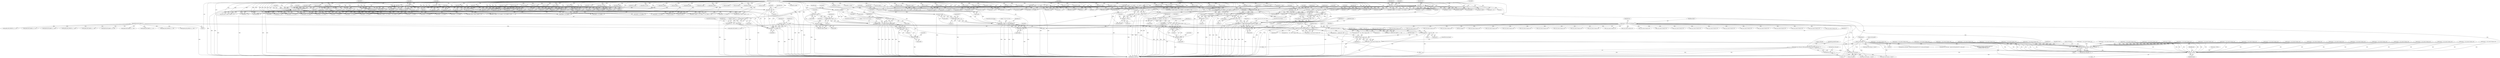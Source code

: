 digraph "0_radare2_f41e941341e44aa86edd4483c4487ec09a074257@API" {
"1001974" [label="(Call,sprintf (str, \", class+%i\", vB))"];
"1001948" [label="(Call,r_str_concat (strasm, str))"];
"1000363" [label="(Call,strasm = strdup (op->buf_asm))"];
"1000365" [label="(Call,strdup (op->buf_asm))"];
"1000348" [label="(Call,strncpy (op->buf_asm, dalvik_opcodes[i].name, sizeof (op->buf_asm) - 1))"];
"1000155" [label="(Call,op->buf_asm[0] = 0)"];
"1000357" [label="(Call,sizeof (op->buf_asm) - 1)"];
"1001858" [label="(Call,sprintf (str, \" {v%i, v%i, v%i}\", buf[4] & 0x0f,\n \t\t\t\t\t\t\t(buf[4] & 0xf0) >> 4, buf[5] & 0x0f))"];
"1001861" [label="(Call,buf[4] & 0x0f)"];
"1000288" [label="(Call,buf[4] | (buf[5] << 8) | (buf[6] << 16) | (buf[7] << 24))"];
"1000125" [label="(MethodParameterIn,const ut8 *buf)"];
"1000292" [label="(Call,(buf[5] << 8) | (buf[6] << 16) | (buf[7] << 24))"];
"1000293" [label="(Call,buf[5] << 8)"];
"1000298" [label="(Call,(buf[6] << 16) | (buf[7] << 24))"];
"1000299" [label="(Call,buf[6] << 16)"];
"1000304" [label="(Call,buf[7] << 24)"];
"1000191" [label="(Call,buf[4] | (buf[5] << 8) | (buf[6] << 16) | (buf[7] << 24))"];
"1000195" [label="(Call,(buf[5] << 8) | (buf[6] << 16) | (buf[7] << 24))"];
"1000196" [label="(Call,buf[5] << 8)"];
"1000201" [label="(Call,(buf[6] << 16) | (buf[7] << 24))"];
"1000202" [label="(Call,buf[6] << 16)"];
"1000207" [label="(Call,buf[7] << 24)"];
"1001866" [label="(Call,(buf[4] & 0xf0) >> 4)"];
"1001867" [label="(Call,buf[4] & 0xf0)"];
"1001873" [label="(Call,buf[5] & 0x0f)"];
"1001841" [label="(Call,sprintf (str, \" {v%i, v%i}\", buf[4] & 0x0f, (buf[4] & 0xf0) >> 4))"];
"1001844" [label="(Call,buf[4] & 0x0f)"];
"1001849" [label="(Call,(buf[4] & 0xf0) >> 4)"];
"1001850" [label="(Call,buf[4] & 0xf0)"];
"1001943" [label="(Call,sprintf (str, \" {}\"))"];
"1001880" [label="(Call,sprintf (str, \" {v%i, v%i, v%i, v%i}\", buf[4] & 0x0f,\n \t\t\t\t\t\t\t(buf[4] & 0xf0) >> 4, buf[5] & 0x0f, (buf[5] & 0xf0) >> 4))"];
"1001883" [label="(Call,buf[4] & 0x0f)"];
"1001888" [label="(Call,(buf[4] & 0xf0) >> 4)"];
"1001889" [label="(Call,buf[4] & 0xf0)"];
"1001895" [label="(Call,buf[5] & 0x0f)"];
"1001900" [label="(Call,(buf[5] & 0xf0) >> 4)"];
"1001901" [label="(Call,buf[5] & 0xf0)"];
"1001831" [label="(Call,sprintf (str, \" {v%i}\", buf[4] & 0x0f))"];
"1001834" [label="(Call,buf[4] & 0x0f)"];
"1001909" [label="(Call,sprintf (str, \" {v%i, v%i, v%i, v%i, v%i}\", buf[4] & 0x0f,\n \t\t\t\t\t\t\t(buf[4] & 0xf0) >> 4, buf[5] & 0x0f, (buf[5] & 0xf0) >> 4, buf[1] & 0x0f))"];
"1001912" [label="(Call,buf[4] & 0x0f)"];
"1001917" [label="(Call,(buf[4] & 0xf0) >> 4)"];
"1001918" [label="(Call,buf[4] & 0xf0)"];
"1001924" [label="(Call,buf[5] & 0x0f)"];
"1001929" [label="(Call,(buf[5] & 0xf0) >> 4)"];
"1001930" [label="(Call,buf[5] & 0xf0)"];
"1001936" [label="(Call,buf[1] & 0x0f)"];
"1001810" [label="(Call,buf[1] & 0xf0)"];
"1001960" [label="(Call,R_ASM_GET_NAME (a, 'c', vB))"];
"1000123" [label="(MethodParameterIn,RAsm *a)"];
"1001816" [label="(Call,vB = (buf[3] << 8) | buf[2])"];
"1001818" [label="(Call,(buf[3] << 8) | buf[2])"];
"1001819" [label="(Call,buf[3] << 8)"];
"1000183" [label="(Call,buf[3] << 8)"];
"1000280" [label="(Call,buf[3] << 8)"];
"1000242" [label="(Call,buf[3] << 8)"];
"1000238" [label="(Call,buf[2] | (buf[3] << 8))"];
"1000179" [label="(Call,buf[2] | (buf[3] << 8))"];
"1000276" [label="(Call,buf[2] | (buf[3] << 8))"];
"1002002" [label="(Call,r_str_concat (strasm, str))"];
"1002000" [label="(Call,strasm = r_str_concat (strasm, str))"];
"1002026" [label="(Call,strncpy (op->buf_asm, strasm, sizeof (op->buf_asm) - 1))"];
"1002088" [label="(Call,free (strasm))"];
"1000292" [label="(Call,(buf[5] << 8) | (buf[6] << 16) | (buf[7] << 24))"];
"1001284" [label="(Call,buf[4] & 0xf0)"];
"1001867" [label="(Call,buf[4] & 0xf0)"];
"1001700" [label="(Call,(int) buf[1])"];
"1000862" [label="(Call,(char) buf[1])"];
"1001976" [label="(Literal,\", class+%i\")"];
"1001120" [label="(Call,buf[5] & 0x0f)"];
"1001040" [label="(Call,buf[3] << 8)"];
"1001334" [label="(Call,buf[3] << 8)"];
"1001436" [label="(Call,r_str_concat (strasm, str))"];
"1001862" [label="(Call,buf[4])"];
"1001459" [label="(Call,(buf[3]<<8) | buf[2])"];
"1000724" [label="(Call,(llint)buf[7])"];
"1001563" [label="(Call,(buf[3] << 8) | buf[2])"];
"1000304" [label="(Call,buf[7] << 24)"];
"1000905" [label="(Call,buf[3] << 8 | buf[2])"];
"1001175" [label="(Call,buf[5] << 8)"];
"1000867" [label="(Call,strasm = r_str_concat (strasm, str))"];
"1000982" [label="(Call,strasm = r_str_concat (strasm, str))"];
"1001820" [label="(Call,buf[3])"];
"1001843" [label="(Literal,\" {v%i, v%i}\")"];
"1001940" [label="(Literal,0x0f)"];
"1001945" [label="(Literal,\" {}\")"];
"1001810" [label="(Call,buf[1] & 0xf0)"];
"1002004" [label="(Identifier,str)"];
"1000887" [label="(Call,strasm = r_str_concat (strasm, str))"];
"1001268" [label="(Call,buf[5] & 0x0f)"];
"1001907" [label="(ControlStructure,break;)"];
"1001825" [label="(Identifier,buf)"];
"1001351" [label="(Call,R_ASM_GET_OFFSET (a, 's', vB))"];
"1000446" [label="(Call,(buf[3] << 8) | buf[2])"];
"1000297" [label="(Literal,8)"];
"1001841" [label="(Call,sprintf (str, \" {v%i, v%i}\", buf[4] & 0x0f, (buf[4] & 0xf0) >> 4))"];
"1000458" [label="(Call,buf[5] << 8)"];
"1000189" [label="(Call,first_key = buf[4] | (buf[5] << 8) | (buf[6] << 16) | (buf[7] << 24))"];
"1002001" [label="(Identifier,strasm)"];
"1001693" [label="(Call,r_str_concat (strasm, str))"];
"1000200" [label="(Literal,8)"];
"1000423" [label="(Call,(buf[3] << 8) | buf[2])"];
"1000925" [label="(Call,buf[2] | (buf[3] << 8) | (buf[4] << 16) | (buf[5] << 24))"];
"1000407" [label="(Call,strasm = r_str_concat (strasm, str))"];
"1001928" [label="(Literal,0x0f)"];
"1001905" [label="(Literal,0xf0)"];
"1001823" [label="(Literal,8)"];
"1000889" [label="(Call,r_str_concat (strasm, str))"];
"1001662" [label="(Call,buf[3] << 16)"];
"1000941" [label="(Call,buf[5] << 24)"];
"1001889" [label="(Call,buf[4] & 0xf0)"];
"1000973" [label="(Call,buf[3] << 8 | buf[2])"];
"1000491" [label="(Call,r_str_concat (strasm, str))"];
"1001944" [label="(Identifier,str)"];
"1000281" [label="(Call,buf[3])"];
"1001917" [label="(Call,(buf[4] & 0xf0) >> 4)"];
"1000303" [label="(Literal,16)"];
"1001262" [label="(Call,buf[4] & 0xf0)"];
"1001962" [label="(Literal,'c')"];
"1000204" [label="(Identifier,buf)"];
"1002017" [label="(Call,strasm = NULL)"];
"1002031" [label="(Call,sizeof (op->buf_asm) - 1)"];
"1001278" [label="(Call,buf[4] & 0x0f)"];
"1000289" [label="(Call,buf[4])"];
"1000409" [label="(Call,r_str_concat (strasm, str))"];
"1001382" [label="(Call,buf[0] == 0x22)"];
"1001718" [label="(Call,(buf[5] << 8) | buf[4])"];
"1002015" [label="(Call,free (strasm))"];
"1000692" [label="(Call,(llint)buf[3])"];
"1000815" [label="(Call,r_str_concat (strasm, str))"];
"1001540" [label="(Call,r_str_concat (strasm, str))"];
"1001086" [label="(Call,buf[4] & 0x0f)"];
"1000519" [label="(Call,r_str_concat (strasm, str))"];
"1000364" [label="(Identifier,strasm)"];
"1001910" [label="(Identifier,str)"];
"1001708" [label="(Call,buf[3] << 8)"];
"1001852" [label="(Identifier,buf)"];
"1000388" [label="(Call,buf[1] & 0x0f)"];
"1000526" [label="(Call,(int) buf[1])"];
"1001059" [label="(Call,buf[4] & 0x0f)"];
"1000739" [label="(Call,(llint)buf[9])"];
"1001909" [label="(Call,sprintf (str, \" {v%i, v%i, v%i, v%i, v%i}\", buf[4] & 0x0f,\n \t\t\t\t\t\t\t(buf[4] & 0xf0) >> 4, buf[5] & 0x0f, (buf[5] & 0xf0) >> 4, buf[1] & 0x0f))"];
"1001829" [label="(Block,)"];
"1001982" [label="(Call,R_ASM_GET_NAME (a, 'm', vB))"];
"1000284" [label="(Literal,8)"];
"1001950" [label="(Identifier,str)"];
"1001032" [label="(Call,buf[1] & 0x0f)"];
"1001849" [label="(Call,(buf[4] & 0xf0) >> 4)"];
"1001835" [label="(Call,buf[4])"];
"1001925" [label="(Call,buf[5])"];
"1001878" [label="(ControlStructure,break;)"];
"1001039" [label="(Call,(buf[3] << 8) | buf[2])"];
"1001817" [label="(Identifier,vB)"];
"1000187" [label="(Literal,8)"];
"1000293" [label="(Call,buf[5] << 8)"];
"1000991" [label="(Call,(int) buf[1])"];
"1000676" [label="(Call,(int) buf[1])"];
"1001213" [label="(Call,(buf[3] << 8) | buf[2])"];
"1001326" [label="(Call,(int) buf[1])"];
"1001808" [label="(Call,(int) (buf[1] & 0xf0))"];
"1002027" [label="(Call,op->buf_asm)"];
"1001855" [label="(Literal,4)"];
"1001333" [label="(Call,(buf[3] << 8) | buf[2])"];
"1001918" [label="(Call,buf[4] & 0xf0)"];
"1000855" [label="(Call,r_str_concat (strasm, str))"];
"1001937" [label="(Call,buf[1])"];
"1001069" [label="(Call,buf[4] & 0x0f)"];
"1001214" [label="(Call,buf[3] << 8)"];
"1001310" [label="(Call,r_str_concat (strasm, str))"];
"1000587" [label="(Call,buf[0] == 0x17)"];
"1000946" [label="(Call,strasm = r_str_concat (strasm, str))"];
"1001952" [label="(Call,buf[0] == 0x24)"];
"1001974" [label="(Call,sprintf (str, \", class+%i\", vB))"];
"1002051" [label="(Call,strcpy (op->buf_asm , \"invalid\"))"];
"1001869" [label="(Identifier,buf)"];
"1000685" [label="(Call,(llint)buf[2])"];
"1001245" [label="(Call,buf[4] & 0xf0)"];
"1001719" [label="(Call,buf[5] << 8)"];
"1001854" [label="(Literal,0xf0)"];
"1001451" [label="(Call,buf[1] & 0xf0)"];
"1001890" [label="(Call,buf[4])"];
"1000177" [label="(Call,array_size = buf[2] | (buf[3] << 8))"];
"1001844" [label="(Call,buf[4] & 0x0f)"];
"1001633" [label="(Call,strasm = r_str_concat (strasm, str))"];
"1000206" [label="(Literal,16)"];
"1001814" [label="(Literal,0xf0)"];
"1001377" [label="(Call,buf[0] == 0x1f)"];
"1001470" [label="(Call,R_ASM_GET_OFFSET (a, 'o', vC))"];
"1000161" [label="(Literal,0)"];
"1001011" [label="(Call,buf[4] << 16)"];
"1000631" [label="(Call,buf[2] << 16)"];
"1000955" [label="(Call,buf[1] & 0x0f)"];
"1001868" [label="(Call,buf[4])"];
"1000853" [label="(Call,strasm = r_str_concat (strasm, str))"];
"1001996" [label="(Call,sprintf (str, \", method+%i\", vB))"];
"1000489" [label="(Call,strasm = r_str_concat (strasm, str))"];
"1001858" [label="(Call,sprintf (str, \" {v%i, v%i, v%i}\", buf[4] & 0x0f,\n \t\t\t\t\t\t\t(buf[4] & 0xf0) >> 4, buf[5] & 0x0f))"];
"1001494" [label="(Call,strasm = r_str_concat (strasm, str))"];
"1002010" [label="(Call,strcpy (op->buf_asm, \"invalid \"))"];
"1001800" [label="(Call,r_str_concat (strasm, str))"];
"1001174" [label="(Call,(buf[5] << 8) | buf[4])"];
"1000365" [label="(Call,strdup (op->buf_asm))"];
"1001912" [label="(Call,buf[4] & 0x0f)"];
"1000288" [label="(Call,buf[4] | (buf[5] << 8) | (buf[6] << 16) | (buf[7] << 24))"];
"1000558" [label="(Call,(int) buf[1])"];
"1000802" [label="(Call,(int) buf[3])"];
"1000914" [label="(Call,strasm = r_str_concat (strasm, str))"];
"1001896" [label="(Call,buf[5])"];
"1001958" [label="(Call,flag_str = R_ASM_GET_NAME (a, 'c', vB))"];
"1001635" [label="(Call,r_str_concat (strasm, str))"];
"1001897" [label="(Identifier,buf)"];
"1001888" [label="(Call,(buf[4] & 0xf0) >> 4)"];
"1001114" [label="(Call,buf[4] & 0xf0)"];
"1001193" [label="(Call,strasm = r_str_concat (strasm, str))"];
"1001163" [label="(Call,(buf[3] << 8) | buf[2])"];
"1000155" [label="(Call,op->buf_asm[0] = 0)"];
"1000305" [label="(Call,buf[7])"];
"1000183" [label="(Call,buf[3] << 8)"];
"1001612" [label="(Call,R_ASM_GET_NAME (a, 'f', vC))"];
"1001838" [label="(Literal,0x0f)"];
"1001205" [label="(Call,buf[1] & 0xf0)"];
"1001930" [label="(Call,buf[5] & 0xf0)"];
"1001547" [label="(Call,buf[1] & 0x0f)"];
"1000274" [label="(Call,elem_width = buf[2] | (buf[3] << 8))"];
"1001511" [label="(Call,buf[3] << 8)"];
"1000276" [label="(Call,buf[2] | (buf[3] << 8))"];
"1000745" [label="(Call,strasm = r_str_concat (strasm, str))"];
"1000208" [label="(Call,buf[7])"];
"1001538" [label="(Call,strasm = r_str_concat (strasm, str))"];
"1000197" [label="(Call,buf[5])"];
"1001880" [label="(Call,sprintf (str, \" {v%i, v%i, v%i, v%i}\", buf[4] & 0x0f,\n \t\t\t\t\t\t\t(buf[4] & 0xf0) >> 4, buf[5] & 0x0f, (buf[5] & 0xf0) >> 4))"];
"1002000" [label="(Call,strasm = r_str_concat (strasm, str))"];
"1001414" [label="(Call,R_ASM_GET_NAME (a, 'f', vB))"];
"1000246" [label="(Literal,8)"];
"1000191" [label="(Call,buf[4] | (buf[5] << 8) | (buf[6] << 16) | (buf[7] << 24))"];
"1000424" [label="(Call,buf[3] << 8)"];
"1001865" [label="(Literal,0x0f)"];
"1001861" [label="(Call,buf[4] & 0x0f)"];
"1000138" [label="(Call,(int) buf[0])"];
"1000754" [label="(Call,(int) buf[1])"];
"1001831" [label="(Call,sprintf (str, \" {v%i}\", buf[4] & 0x0f))"];
"1001023" [label="(Call,r_str_concat (strasm, str))"];
"1000506" [label="(Call,buf[1] & 0xf0)"];
"1001707" [label="(Call,(buf[3] << 8) | buf[2])"];
"1001000" [label="(Call,buf[2] | (buf[3] << 8) | (buf[4] << 16) | (buf[5] << 24))"];
"1001496" [label="(Call,r_str_concat (strasm, str))"];
"1001977" [label="(Identifier,vB)"];
"1001521" [label="(Call,R_ASM_GET_OFFSET (a, 't', vB))"];
"1001911" [label="(Literal,\" {v%i, v%i, v%i, v%i, v%i}\")"];
"1000357" [label="(Call,sizeof (op->buf_asm) - 1)"];
"1001901" [label="(Call,buf[5] & 0xf0)"];
"1002088" [label="(Call,free (strasm))"];
"1001736" [label="(Call,R_ASM_GET_NAME (a, 'c', vB))"];
"1001503" [label="(Call,(int) buf[1])"];
"1001564" [label="(Call,buf[3] << 8)"];
"1000242" [label="(Call,buf[3] << 8)"];
"1000243" [label="(Call,buf[3])"];
"1000349" [label="(Call,op->buf_asm)"];
"1001848" [label="(Literal,0x0f)"];
"1001256" [label="(Call,buf[4] & 0x0f)"];
"1000362" [label="(Literal,1)"];
"1001916" [label="(Literal,0x0f)"];
"1000212" [label="(Call,sprintf (op->buf_asm, \"packed-switch-payload %d, %d\", array_size, first_key))"];
"1001098" [label="(Call,buf[5] & 0x0f)"];
"1000498" [label="(Call,buf[1] & 0x0f)"];
"1000156" [label="(Call,op->buf_asm[0])"];
"1000747" [label="(Call,r_str_concat (strasm, str))"];
"1001920" [label="(Identifier,buf)"];
"1001667" [label="(Call,buf[2] << 24)"];
"1001931" [label="(Call,buf[5])"];
"1001839" [label="(ControlStructure,break;)"];
"1001894" [label="(Literal,4)"];
"1001195" [label="(Call,r_str_concat (strasm, str))"];
"1000195" [label="(Call,(buf[5] << 8) | (buf[6] << 16) | (buf[7] << 24))"];
"1000306" [label="(Identifier,buf)"];
"1001943" [label="(Call,sprintf (str, \" {}\"))"];
"1000447" [label="(Call,buf[3] << 8)"];
"1000209" [label="(Identifier,buf)"];
"1001891" [label="(Identifier,buf)"];
"1000123" [label="(MethodParameterIn,RAsm *a)"];
"1001895" [label="(Call,buf[5] & 0x0f)"];
"1001856" [label="(ControlStructure,break;)"];
"1002005" [label="(ControlStructure,break;)"];
"1001973" [label="(Block,)"];
"1001828" [label="(Identifier,vA)"];
"1001021" [label="(Call,strasm = r_str_concat (strasm, str))"];
"1002002" [label="(Call,r_str_concat (strasm, str))"];
"1001460" [label="(Call,buf[3]<<8)"];
"1001651" [label="(Call,buf[5] | (buf[4] << 8) | (buf[3] << 16) | (buf[2] << 24))"];
"1000457" [label="(Call,(buf[5] << 8) | buf[4])"];
"1000308" [label="(Literal,24)"];
"1002040" [label="(Identifier,op)"];
"1001989" [label="(Call,sprintf (str, \", %s ; 0x%x\", flag_str, vB))"];
"1001769" [label="(Call,R_ASM_GET_NAME (a, 'm', vB))"];
"1002003" [label="(Identifier,strasm)"];
"1000642" [label="(Call,buf[0] == 0x19)"];
"1000192" [label="(Call,buf[4])"];
"1001923" [label="(Literal,4)"];
"1001887" [label="(Literal,0x0f)"];
"1001924" [label="(Call,buf[5] & 0x0f)"];
"1001574" [label="(Call,buf[0] == 0x20)"];
"1001108" [label="(Call,buf[4] & 0x0f)"];
"1000936" [label="(Call,buf[4] << 16)"];
"1001818" [label="(Call,(buf[3] << 8) | buf[2])"];
"1001975" [label="(Identifier,str)"];
"1001934" [label="(Literal,0xf0)"];
"1000813" [label="(Call,strasm = r_str_concat (strasm, str))"];
"1001882" [label="(Literal,\" {v%i, v%i, v%i, v%i}\")"];
"1001832" [label="(Identifier,str)"];
"1001967" [label="(Call,sprintf (str, \", %s ; 0x%x\", flag_str, vB))"];
"1000781" [label="(Call,r_str_concat (strasm, str))"];
"1000761" [label="(Call,(int) buf[2])"];
"1001877" [label="(Literal,0x0f)"];
"1001913" [label="(Call,buf[4])"];
"1000299" [label="(Call,buf[6] << 16)"];
"1000621" [label="(Call,(int) buf[1])"];
"1000795" [label="(Call,(int) buf[2])"];
"1001903" [label="(Identifier,buf)"];
"1000300" [label="(Call,buf[6])"];
"1001229" [label="(Call,buf[4] & 0x0f)"];
"1000549" [label="(Call,strasm = r_str_concat (strasm, str))"];
"1001932" [label="(Identifier,buf)"];
"1000347" [label="(Block,)"];
"1001883" [label="(Call,buf[4] & 0x0f)"];
"1000358" [label="(Call,sizeof (op->buf_asm))"];
"1000768" [label="(Call,(int) buf[3])"];
"1002091" [label="(Identifier,size)"];
"1001317" [label="(Call,strasm = r_str_concat (strasm, str))"];
"1001850" [label="(Call,buf[4] & 0xf0)"];
"1000916" [label="(Call,r_str_concat (strasm, str))"];
"1001164" [label="(Call,buf[3] << 8)"];
"1000667" [label="(Call,strasm = r_str_concat (strasm, str))"];
"1001126" [label="(Call,buf[5] & 0xf0)"];
"1001819" [label="(Call,buf[3] << 8)"];
"1001842" [label="(Identifier,str)"];
"1002026" [label="(Call,strncpy (op->buf_asm, strasm, sizeof (op->buf_asm) - 1))"];
"1001926" [label="(Identifier,buf)"];
"1001555" [label="(Call,buf[1] & 0xf0)"];
"1000576" [label="(Call,buf[4] << 16)"];
"1000416" [label="(Call,(int) buf[1])"];
"1000565" [label="(Call,buf[2] | (buf[3] << 8) | (buf[4] << 16) | (buf[5] << 24))"];
"1001390" [label="(Call,R_ASM_GET_NAME (a, 'c', vB))"];
"1000286" [label="(Call,array_size = buf[4] | (buf[5] << 8) | (buf[6] << 16) | (buf[7] << 24))"];
"1001156" [label="(Call,(int) buf[1])"];
"1001005" [label="(Call,buf[3] << 8)"];
"1000203" [label="(Call,buf[6])"];
"1000879" [label="(Call,buf[3] << 8)"];
"1001851" [label="(Call,buf[4])"];
"1000878" [label="(Call,buf[3] << 8 | buf[2])"];
"1000125" [label="(MethodParameterIn,const ut8 *buf)"];
"1001936" [label="(Call,buf[1] & 0x0f)"];
"1001948" [label="(Call,r_str_concat (strasm, str))"];
"1001016" [label="(Call,buf[5] << 24)"];
"1000788" [label="(Call,(int) buf[1])"];
"1001929" [label="(Call,(buf[5] & 0xf0) >> 4)"];
"1001899" [label="(Literal,0x0f)"];
"1001960" [label="(Call,R_ASM_GET_NAME (a, 'c', vB))"];
"1000363" [label="(Call,strasm = strdup (op->buf_asm))"];
"1001860" [label="(Literal,\" {v%i, v%i, v%i}\")"];
"1000366" [label="(Call,op->buf_asm)"];
"1001296" [label="(Call,buf[5] & 0xf0)"];
"1001728" [label="(Call,buf[0] == 0x25)"];
"1000930" [label="(Call,buf[3] << 8)"];
"1000301" [label="(Identifier,buf)"];
"1000277" [label="(Call,buf[2])"];
"1002025" [label="(Block,)"];
"1000636" [label="(Call,buf[3] << 24)"];
"1000839" [label="(Call,buf[3] << 8)"];
"1001371" [label="(Call,buf[0] == 0x1c)"];
"1001938" [label="(Identifier,buf)"];
"1000211" [label="(Literal,24)"];
"1002092" [label="(MethodReturn,static int)"];
"1001873" [label="(Call,buf[5] & 0x0f)"];
"1000732" [label="(Call,(llint)buf[8])"];
"1001510" [label="(Call,(buf[3] << 8) | buf[2])"];
"1001443" [label="(Call,buf[1] & 0x0f)"];
"1001871" [label="(Literal,0xf0)"];
"1000948" [label="(Call,r_str_concat (strasm, str))"];
"1000822" [label="(Call,buf[1] & 0x0f)"];
"1000179" [label="(Call,buf[2] | (buf[3] << 8))"];
"1000669" [label="(Call,r_str_concat (strasm, str))"];
"1000906" [label="(Call,buf[3] << 8)"];
"1000581" [label="(Call,buf[5] << 24)"];
"1001949" [label="(Identifier,strasm)"];
"1000352" [label="(Call,dalvik_opcodes[i].name)"];
"1000236" [label="(Call,array_size = buf[2] | (buf[3] << 8))"];
"1001656" [label="(Call,buf[4] << 8)"];
"1001239" [label="(Call,buf[4] & 0x0f)"];
"1001872" [label="(Literal,4)"];
"1001434" [label="(Call,strasm = r_str_concat (strasm, str))"];
"1000247" [label="(Call,sprintf (op->buf_asm, \"sparse-switch-payload %d\", array_size))"];
"1001922" [label="(Literal,0xf0)"];
"1000473" [label="(Call,r_str_concat (strasm, str))"];
"1000700" [label="(Call,(llint)buf[4])"];
"1002089" [label="(Identifier,strasm)"];
"1000340" [label="(Call,strasm = NULL)"];
"1000309" [label="(Call,snprintf (op->buf_asm, sizeof (op->buf_asm),\n\t\t\t\t\t\"fill-array-data-payload %d, %d\",\n\t\t\t\t\telem_width, array_size))"];
"1001092" [label="(Call,buf[4] & 0xf0)"];
"1001941" [label="(ControlStructure,break;)"];
"1001866" [label="(Call,(buf[4] & 0xf0) >> 4)"];
"1001798" [label="(Call,strasm = r_str_concat (strasm, str))"];
"1001587" [label="(Call,R_ASM_GET_NAME (a, 'c', vC))"];
"1001579" [label="(Call,buf[0] == 0x23)"];
"1000869" [label="(Call,r_str_concat (strasm, str))"];
"1000614" [label="(Call,r_str_concat (strasm, str))"];
"1001881" [label="(Identifier,str)"];
"1000830" [label="(Call,buf[1] & 0xf0)"];
"1001816" [label="(Call,vB = (buf[3] << 8) | buf[2])"];
"1001947" [label="(Identifier,strasm)"];
"1000348" [label="(Call,strncpy (op->buf_asm, dalvik_opcodes[i].name, sizeof (op->buf_asm) - 1))"];
"1001642" [label="(Call,(int) buf[1])"];
"1001833" [label="(Literal,\" {v%i}\")"];
"1000779" [label="(Call,strasm = r_str_concat (strasm, str))"];
"1000370" [label="(Identifier,size)"];
"1000437" [label="(Call,strasm = r_str_concat (strasm, str))"];
"1002030" [label="(Identifier,strasm)"];
"1000294" [label="(Call,buf[5])"];
"1000517" [label="(Call,strasm = r_str_concat (strasm, str))"];
"1001691" [label="(Call,strasm = r_str_concat (strasm, str))"];
"1000963" [label="(Call,buf[1] & 0xf0)"];
"1000535" [label="(Call,(buf[3] << 8) | buf[2])"];
"1001146" [label="(Call,strasm = r_str_concat (strasm, str))"];
"1000480" [label="(Call,(int) buf[1])"];
"1000536" [label="(Call,buf[3] << 8)"];
"1000984" [label="(Call,r_str_concat (strasm, str))"];
"1001075" [label="(Call,buf[4] & 0xf0)"];
"1001674" [label="(Call,R_ASM_GET_OFFSET (a, 's', vB))"];
"1000127" [label="(Block,)"];
"1001811" [label="(Call,buf[1])"];
"1001946" [label="(Call,strasm = r_str_concat (strasm, str))"];
"1001874" [label="(Call,buf[5])"];
"1000896" [label="(Call,(int) buf[1])"];
"1001845" [label="(Call,buf[4])"];
"1001900" [label="(Call,(buf[5] & 0xf0) >> 4)"];
"1000280" [label="(Call,buf[3] << 8)"];
"1001290" [label="(Call,buf[5] & 0x0f)"];
"1000974" [label="(Call,buf[3] << 8)"];
"1000838" [label="(Call,(buf[3] << 8) | buf[2])"];
"1000708" [label="(Call,(llint)buf[5])"];
"1001859" [label="(Identifier,str)"];
"1001893" [label="(Literal,0xf0)"];
"1001875" [label="(Identifier,buf)"];
"1000612" [label="(Call,strasm = r_str_concat (strasm, str))"];
"1000439" [label="(Call,r_str_concat (strasm, str))"];
"1001834" [label="(Call,buf[4] & 0x0f)"];
"1000382" [label="(Block,)"];
"1000196" [label="(Call,buf[5] << 8)"];
"1000570" [label="(Call,buf[3] << 8)"];
"1001935" [label="(Literal,4)"];
"1001961" [label="(Identifier,a)"];
"1001919" [label="(Call,buf[4])"];
"1000180" [label="(Call,buf[2])"];
"1002062" [label="(Call,strcpy (op->buf_asm, \"invalid \"))"];
"1001343" [label="(Call,buf[0] == 0x1a)"];
"1000165" [label="(Identifier,buf)"];
"1001963" [label="(Identifier,vB)"];
"1000184" [label="(Call,buf[3])"];
"1000471" [label="(Call,strasm = r_str_concat (strasm, str))"];
"1000716" [label="(Call,(llint)buf[6])"];
"1001906" [label="(Literal,4)"];
"1000298" [label="(Call,(buf[6] << 16) | (buf[7] << 24))"];
"1000396" [label="(Call,buf[1] & 0xf0)"];
"1000207" [label="(Call,buf[7] << 24)"];
"1001139" [label="(Call,r_str_concat (strasm, str))"];
"1000163" [label="(Call,buf[0] == 0x00)"];
"1001884" [label="(Call,buf[4])"];
"1000202" [label="(Call,buf[6] << 16)"];
"1000551" [label="(Call,r_str_concat (strasm, str))"];
"1000238" [label="(Call,buf[2] | (buf[3] << 8))"];
"1000201" [label="(Call,(buf[6] << 16) | (buf[7] << 24))"];
"1001824" [label="(Call,buf[2])"];
"1001902" [label="(Call,buf[5])"];
"1000239" [label="(Call,buf[2])"];
"1001974" -> "1001973"  [label="AST: "];
"1001974" -> "1001977"  [label="CFG: "];
"1001975" -> "1001974"  [label="AST: "];
"1001976" -> "1001974"  [label="AST: "];
"1001977" -> "1001974"  [label="AST: "];
"1002001" -> "1001974"  [label="CFG: "];
"1001974" -> "1002092"  [label="DDG: "];
"1001974" -> "1002092"  [label="DDG: "];
"1001948" -> "1001974"  [label="DDG: "];
"1001960" -> "1001974"  [label="DDG: "];
"1001974" -> "1002002"  [label="DDG: "];
"1001948" -> "1001946"  [label="AST: "];
"1001948" -> "1001950"  [label="CFG: "];
"1001949" -> "1001948"  [label="AST: "];
"1001950" -> "1001948"  [label="AST: "];
"1001946" -> "1001948"  [label="CFG: "];
"1001948" -> "1001946"  [label="DDG: "];
"1001948" -> "1001946"  [label="DDG: "];
"1000363" -> "1001948"  [label="DDG: "];
"1001858" -> "1001948"  [label="DDG: "];
"1001841" -> "1001948"  [label="DDG: "];
"1001943" -> "1001948"  [label="DDG: "];
"1001880" -> "1001948"  [label="DDG: "];
"1001831" -> "1001948"  [label="DDG: "];
"1001909" -> "1001948"  [label="DDG: "];
"1001948" -> "1001967"  [label="DDG: "];
"1001948" -> "1001989"  [label="DDG: "];
"1001948" -> "1001996"  [label="DDG: "];
"1000363" -> "1000347"  [label="AST: "];
"1000363" -> "1000365"  [label="CFG: "];
"1000364" -> "1000363"  [label="AST: "];
"1000365" -> "1000363"  [label="AST: "];
"1000370" -> "1000363"  [label="CFG: "];
"1000363" -> "1002092"  [label="DDG: "];
"1000365" -> "1000363"  [label="DDG: "];
"1000363" -> "1000409"  [label="DDG: "];
"1000363" -> "1000439"  [label="DDG: "];
"1000363" -> "1000473"  [label="DDG: "];
"1000363" -> "1000491"  [label="DDG: "];
"1000363" -> "1000519"  [label="DDG: "];
"1000363" -> "1000551"  [label="DDG: "];
"1000363" -> "1000614"  [label="DDG: "];
"1000363" -> "1000669"  [label="DDG: "];
"1000363" -> "1000747"  [label="DDG: "];
"1000363" -> "1000781"  [label="DDG: "];
"1000363" -> "1000815"  [label="DDG: "];
"1000363" -> "1000855"  [label="DDG: "];
"1000363" -> "1000869"  [label="DDG: "];
"1000363" -> "1000889"  [label="DDG: "];
"1000363" -> "1000916"  [label="DDG: "];
"1000363" -> "1000948"  [label="DDG: "];
"1000363" -> "1000984"  [label="DDG: "];
"1000363" -> "1001023"  [label="DDG: "];
"1000363" -> "1001139"  [label="DDG: "];
"1000363" -> "1001195"  [label="DDG: "];
"1000363" -> "1001310"  [label="DDG: "];
"1000363" -> "1001436"  [label="DDG: "];
"1000363" -> "1001496"  [label="DDG: "];
"1000363" -> "1001540"  [label="DDG: "];
"1000363" -> "1001635"  [label="DDG: "];
"1000363" -> "1001693"  [label="DDG: "];
"1000363" -> "1001800"  [label="DDG: "];
"1000363" -> "1002015"  [label="DDG: "];
"1000363" -> "1002026"  [label="DDG: "];
"1000363" -> "1002088"  [label="DDG: "];
"1000365" -> "1000366"  [label="CFG: "];
"1000366" -> "1000365"  [label="AST: "];
"1000348" -> "1000365"  [label="DDG: "];
"1000155" -> "1000365"  [label="DDG: "];
"1000365" -> "1002010"  [label="DDG: "];
"1000365" -> "1002051"  [label="DDG: "];
"1000348" -> "1000347"  [label="AST: "];
"1000348" -> "1000357"  [label="CFG: "];
"1000349" -> "1000348"  [label="AST: "];
"1000352" -> "1000348"  [label="AST: "];
"1000357" -> "1000348"  [label="AST: "];
"1000364" -> "1000348"  [label="CFG: "];
"1000348" -> "1002092"  [label="DDG: "];
"1000348" -> "1002092"  [label="DDG: "];
"1000348" -> "1002092"  [label="DDG: "];
"1000155" -> "1000348"  [label="DDG: "];
"1000357" -> "1000348"  [label="DDG: "];
"1000155" -> "1000127"  [label="AST: "];
"1000155" -> "1000161"  [label="CFG: "];
"1000156" -> "1000155"  [label="AST: "];
"1000161" -> "1000155"  [label="AST: "];
"1000165" -> "1000155"  [label="CFG: "];
"1000155" -> "1002092"  [label="DDG: "];
"1000155" -> "1000212"  [label="DDG: "];
"1000155" -> "1000247"  [label="DDG: "];
"1000155" -> "1000309"  [label="DDG: "];
"1000155" -> "1002010"  [label="DDG: "];
"1000155" -> "1002026"  [label="DDG: "];
"1000155" -> "1002051"  [label="DDG: "];
"1000155" -> "1002062"  [label="DDG: "];
"1000357" -> "1000362"  [label="CFG: "];
"1000358" -> "1000357"  [label="AST: "];
"1000362" -> "1000357"  [label="AST: "];
"1001858" -> "1001829"  [label="AST: "];
"1001858" -> "1001873"  [label="CFG: "];
"1001859" -> "1001858"  [label="AST: "];
"1001860" -> "1001858"  [label="AST: "];
"1001861" -> "1001858"  [label="AST: "];
"1001866" -> "1001858"  [label="AST: "];
"1001873" -> "1001858"  [label="AST: "];
"1001878" -> "1001858"  [label="CFG: "];
"1001858" -> "1002092"  [label="DDG: "];
"1001858" -> "1002092"  [label="DDG: "];
"1001858" -> "1002092"  [label="DDG: "];
"1001858" -> "1002092"  [label="DDG: "];
"1001858" -> "1002092"  [label="DDG: "];
"1001861" -> "1001858"  [label="DDG: "];
"1001861" -> "1001858"  [label="DDG: "];
"1001866" -> "1001858"  [label="DDG: "];
"1001866" -> "1001858"  [label="DDG: "];
"1001873" -> "1001858"  [label="DDG: "];
"1001873" -> "1001858"  [label="DDG: "];
"1001861" -> "1001865"  [label="CFG: "];
"1001862" -> "1001861"  [label="AST: "];
"1001865" -> "1001861"  [label="AST: "];
"1001869" -> "1001861"  [label="CFG: "];
"1000288" -> "1001861"  [label="DDG: "];
"1000191" -> "1001861"  [label="DDG: "];
"1000125" -> "1001861"  [label="DDG: "];
"1001861" -> "1001867"  [label="DDG: "];
"1000288" -> "1000286"  [label="AST: "];
"1000288" -> "1000292"  [label="CFG: "];
"1000289" -> "1000288"  [label="AST: "];
"1000292" -> "1000288"  [label="AST: "];
"1000286" -> "1000288"  [label="CFG: "];
"1000288" -> "1002092"  [label="DDG: "];
"1000288" -> "1002092"  [label="DDG: "];
"1000288" -> "1000286"  [label="DDG: "];
"1000288" -> "1000286"  [label="DDG: "];
"1000125" -> "1000288"  [label="DDG: "];
"1000292" -> "1000288"  [label="DDG: "];
"1000292" -> "1000288"  [label="DDG: "];
"1000288" -> "1000457"  [label="DDG: "];
"1000288" -> "1000576"  [label="DDG: "];
"1000288" -> "1000700"  [label="DDG: "];
"1000288" -> "1000936"  [label="DDG: "];
"1000288" -> "1001011"  [label="DDG: "];
"1000288" -> "1001059"  [label="DDG: "];
"1000288" -> "1001069"  [label="DDG: "];
"1000288" -> "1001086"  [label="DDG: "];
"1000288" -> "1001108"  [label="DDG: "];
"1000288" -> "1001174"  [label="DDG: "];
"1000288" -> "1001229"  [label="DDG: "];
"1000288" -> "1001239"  [label="DDG: "];
"1000288" -> "1001256"  [label="DDG: "];
"1000288" -> "1001278"  [label="DDG: "];
"1000288" -> "1001656"  [label="DDG: "];
"1000288" -> "1001718"  [label="DDG: "];
"1000288" -> "1001834"  [label="DDG: "];
"1000288" -> "1001844"  [label="DDG: "];
"1000288" -> "1001883"  [label="DDG: "];
"1000288" -> "1001912"  [label="DDG: "];
"1000125" -> "1000122"  [label="AST: "];
"1000125" -> "1002092"  [label="DDG: "];
"1000125" -> "1000138"  [label="DDG: "];
"1000125" -> "1000163"  [label="DDG: "];
"1000125" -> "1000179"  [label="DDG: "];
"1000125" -> "1000183"  [label="DDG: "];
"1000125" -> "1000191"  [label="DDG: "];
"1000125" -> "1000196"  [label="DDG: "];
"1000125" -> "1000202"  [label="DDG: "];
"1000125" -> "1000207"  [label="DDG: "];
"1000125" -> "1000238"  [label="DDG: "];
"1000125" -> "1000242"  [label="DDG: "];
"1000125" -> "1000276"  [label="DDG: "];
"1000125" -> "1000280"  [label="DDG: "];
"1000125" -> "1000293"  [label="DDG: "];
"1000125" -> "1000299"  [label="DDG: "];
"1000125" -> "1000304"  [label="DDG: "];
"1000125" -> "1000388"  [label="DDG: "];
"1000125" -> "1000396"  [label="DDG: "];
"1000125" -> "1000416"  [label="DDG: "];
"1000125" -> "1000424"  [label="DDG: "];
"1000125" -> "1000423"  [label="DDG: "];
"1000125" -> "1000447"  [label="DDG: "];
"1000125" -> "1000446"  [label="DDG: "];
"1000125" -> "1000458"  [label="DDG: "];
"1000125" -> "1000457"  [label="DDG: "];
"1000125" -> "1000480"  [label="DDG: "];
"1000125" -> "1000498"  [label="DDG: "];
"1000125" -> "1000506"  [label="DDG: "];
"1000125" -> "1000526"  [label="DDG: "];
"1000125" -> "1000536"  [label="DDG: "];
"1000125" -> "1000535"  [label="DDG: "];
"1000125" -> "1000558"  [label="DDG: "];
"1000125" -> "1000565"  [label="DDG: "];
"1000125" -> "1000570"  [label="DDG: "];
"1000125" -> "1000576"  [label="DDG: "];
"1000125" -> "1000581"  [label="DDG: "];
"1000125" -> "1000587"  [label="DDG: "];
"1000125" -> "1000621"  [label="DDG: "];
"1000125" -> "1000631"  [label="DDG: "];
"1000125" -> "1000636"  [label="DDG: "];
"1000125" -> "1000642"  [label="DDG: "];
"1000125" -> "1000676"  [label="DDG: "];
"1000125" -> "1000685"  [label="DDG: "];
"1000125" -> "1000692"  [label="DDG: "];
"1000125" -> "1000700"  [label="DDG: "];
"1000125" -> "1000708"  [label="DDG: "];
"1000125" -> "1000716"  [label="DDG: "];
"1000125" -> "1000724"  [label="DDG: "];
"1000125" -> "1000732"  [label="DDG: "];
"1000125" -> "1000739"  [label="DDG: "];
"1000125" -> "1000754"  [label="DDG: "];
"1000125" -> "1000761"  [label="DDG: "];
"1000125" -> "1000768"  [label="DDG: "];
"1000125" -> "1000788"  [label="DDG: "];
"1000125" -> "1000795"  [label="DDG: "];
"1000125" -> "1000802"  [label="DDG: "];
"1000125" -> "1000822"  [label="DDG: "];
"1000125" -> "1000830"  [label="DDG: "];
"1000125" -> "1000839"  [label="DDG: "];
"1000125" -> "1000838"  [label="DDG: "];
"1000125" -> "1000862"  [label="DDG: "];
"1000125" -> "1000879"  [label="DDG: "];
"1000125" -> "1000878"  [label="DDG: "];
"1000125" -> "1000896"  [label="DDG: "];
"1000125" -> "1000906"  [label="DDG: "];
"1000125" -> "1000905"  [label="DDG: "];
"1000125" -> "1000925"  [label="DDG: "];
"1000125" -> "1000930"  [label="DDG: "];
"1000125" -> "1000936"  [label="DDG: "];
"1000125" -> "1000941"  [label="DDG: "];
"1000125" -> "1000955"  [label="DDG: "];
"1000125" -> "1000963"  [label="DDG: "];
"1000125" -> "1000974"  [label="DDG: "];
"1000125" -> "1000973"  [label="DDG: "];
"1000125" -> "1000991"  [label="DDG: "];
"1000125" -> "1001000"  [label="DDG: "];
"1000125" -> "1001005"  [label="DDG: "];
"1000125" -> "1001011"  [label="DDG: "];
"1000125" -> "1001016"  [label="DDG: "];
"1000125" -> "1001032"  [label="DDG: "];
"1000125" -> "1001040"  [label="DDG: "];
"1000125" -> "1001039"  [label="DDG: "];
"1000125" -> "1001059"  [label="DDG: "];
"1000125" -> "1001069"  [label="DDG: "];
"1000125" -> "1001075"  [label="DDG: "];
"1000125" -> "1001086"  [label="DDG: "];
"1000125" -> "1001092"  [label="DDG: "];
"1000125" -> "1001098"  [label="DDG: "];
"1000125" -> "1001108"  [label="DDG: "];
"1000125" -> "1001114"  [label="DDG: "];
"1000125" -> "1001120"  [label="DDG: "];
"1000125" -> "1001126"  [label="DDG: "];
"1000125" -> "1001156"  [label="DDG: "];
"1000125" -> "1001164"  [label="DDG: "];
"1000125" -> "1001163"  [label="DDG: "];
"1000125" -> "1001175"  [label="DDG: "];
"1000125" -> "1001174"  [label="DDG: "];
"1000125" -> "1001205"  [label="DDG: "];
"1000125" -> "1001214"  [label="DDG: "];
"1000125" -> "1001213"  [label="DDG: "];
"1000125" -> "1001229"  [label="DDG: "];
"1000125" -> "1001239"  [label="DDG: "];
"1000125" -> "1001245"  [label="DDG: "];
"1000125" -> "1001256"  [label="DDG: "];
"1000125" -> "1001262"  [label="DDG: "];
"1000125" -> "1001268"  [label="DDG: "];
"1000125" -> "1001278"  [label="DDG: "];
"1000125" -> "1001284"  [label="DDG: "];
"1000125" -> "1001290"  [label="DDG: "];
"1000125" -> "1001296"  [label="DDG: "];
"1000125" -> "1001326"  [label="DDG: "];
"1000125" -> "1001334"  [label="DDG: "];
"1000125" -> "1001333"  [label="DDG: "];
"1000125" -> "1001343"  [label="DDG: "];
"1000125" -> "1001371"  [label="DDG: "];
"1000125" -> "1001377"  [label="DDG: "];
"1000125" -> "1001382"  [label="DDG: "];
"1000125" -> "1001443"  [label="DDG: "];
"1000125" -> "1001451"  [label="DDG: "];
"1000125" -> "1001460"  [label="DDG: "];
"1000125" -> "1001459"  [label="DDG: "];
"1000125" -> "1001503"  [label="DDG: "];
"1000125" -> "1001511"  [label="DDG: "];
"1000125" -> "1001510"  [label="DDG: "];
"1000125" -> "1001547"  [label="DDG: "];
"1000125" -> "1001555"  [label="DDG: "];
"1000125" -> "1001564"  [label="DDG: "];
"1000125" -> "1001563"  [label="DDG: "];
"1000125" -> "1001574"  [label="DDG: "];
"1000125" -> "1001579"  [label="DDG: "];
"1000125" -> "1001642"  [label="DDG: "];
"1000125" -> "1001651"  [label="DDG: "];
"1000125" -> "1001656"  [label="DDG: "];
"1000125" -> "1001662"  [label="DDG: "];
"1000125" -> "1001667"  [label="DDG: "];
"1000125" -> "1001700"  [label="DDG: "];
"1000125" -> "1001708"  [label="DDG: "];
"1000125" -> "1001707"  [label="DDG: "];
"1000125" -> "1001719"  [label="DDG: "];
"1000125" -> "1001718"  [label="DDG: "];
"1000125" -> "1001728"  [label="DDG: "];
"1000125" -> "1001810"  [label="DDG: "];
"1000125" -> "1001819"  [label="DDG: "];
"1000125" -> "1001818"  [label="DDG: "];
"1000125" -> "1001834"  [label="DDG: "];
"1000125" -> "1001844"  [label="DDG: "];
"1000125" -> "1001850"  [label="DDG: "];
"1000125" -> "1001867"  [label="DDG: "];
"1000125" -> "1001873"  [label="DDG: "];
"1000125" -> "1001883"  [label="DDG: "];
"1000125" -> "1001889"  [label="DDG: "];
"1000125" -> "1001895"  [label="DDG: "];
"1000125" -> "1001901"  [label="DDG: "];
"1000125" -> "1001912"  [label="DDG: "];
"1000125" -> "1001918"  [label="DDG: "];
"1000125" -> "1001924"  [label="DDG: "];
"1000125" -> "1001930"  [label="DDG: "];
"1000125" -> "1001936"  [label="DDG: "];
"1000125" -> "1001952"  [label="DDG: "];
"1000292" -> "1000298"  [label="CFG: "];
"1000293" -> "1000292"  [label="AST: "];
"1000298" -> "1000292"  [label="AST: "];
"1000292" -> "1002092"  [label="DDG: "];
"1000292" -> "1002092"  [label="DDG: "];
"1000293" -> "1000292"  [label="DDG: "];
"1000293" -> "1000292"  [label="DDG: "];
"1000298" -> "1000292"  [label="DDG: "];
"1000298" -> "1000292"  [label="DDG: "];
"1000293" -> "1000297"  [label="CFG: "];
"1000294" -> "1000293"  [label="AST: "];
"1000297" -> "1000293"  [label="AST: "];
"1000301" -> "1000293"  [label="CFG: "];
"1000293" -> "1002092"  [label="DDG: "];
"1000293" -> "1000458"  [label="DDG: "];
"1000293" -> "1000581"  [label="DDG: "];
"1000293" -> "1000708"  [label="DDG: "];
"1000293" -> "1000941"  [label="DDG: "];
"1000293" -> "1001016"  [label="DDG: "];
"1000293" -> "1001098"  [label="DDG: "];
"1000293" -> "1001120"  [label="DDG: "];
"1000293" -> "1001175"  [label="DDG: "];
"1000293" -> "1001268"  [label="DDG: "];
"1000293" -> "1001290"  [label="DDG: "];
"1000293" -> "1001651"  [label="DDG: "];
"1000293" -> "1001719"  [label="DDG: "];
"1000293" -> "1001873"  [label="DDG: "];
"1000293" -> "1001895"  [label="DDG: "];
"1000293" -> "1001924"  [label="DDG: "];
"1000298" -> "1000304"  [label="CFG: "];
"1000299" -> "1000298"  [label="AST: "];
"1000304" -> "1000298"  [label="AST: "];
"1000298" -> "1002092"  [label="DDG: "];
"1000298" -> "1002092"  [label="DDG: "];
"1000299" -> "1000298"  [label="DDG: "];
"1000299" -> "1000298"  [label="DDG: "];
"1000304" -> "1000298"  [label="DDG: "];
"1000304" -> "1000298"  [label="DDG: "];
"1000299" -> "1000303"  [label="CFG: "];
"1000300" -> "1000299"  [label="AST: "];
"1000303" -> "1000299"  [label="AST: "];
"1000306" -> "1000299"  [label="CFG: "];
"1000299" -> "1002092"  [label="DDG: "];
"1000299" -> "1000716"  [label="DDG: "];
"1000304" -> "1000308"  [label="CFG: "];
"1000305" -> "1000304"  [label="AST: "];
"1000308" -> "1000304"  [label="AST: "];
"1000304" -> "1002092"  [label="DDG: "];
"1000304" -> "1000724"  [label="DDG: "];
"1000191" -> "1000189"  [label="AST: "];
"1000191" -> "1000195"  [label="CFG: "];
"1000192" -> "1000191"  [label="AST: "];
"1000195" -> "1000191"  [label="AST: "];
"1000189" -> "1000191"  [label="CFG: "];
"1000191" -> "1002092"  [label="DDG: "];
"1000191" -> "1002092"  [label="DDG: "];
"1000191" -> "1000189"  [label="DDG: "];
"1000191" -> "1000189"  [label="DDG: "];
"1000195" -> "1000191"  [label="DDG: "];
"1000195" -> "1000191"  [label="DDG: "];
"1000191" -> "1000457"  [label="DDG: "];
"1000191" -> "1000576"  [label="DDG: "];
"1000191" -> "1000700"  [label="DDG: "];
"1000191" -> "1000936"  [label="DDG: "];
"1000191" -> "1001011"  [label="DDG: "];
"1000191" -> "1001059"  [label="DDG: "];
"1000191" -> "1001069"  [label="DDG: "];
"1000191" -> "1001086"  [label="DDG: "];
"1000191" -> "1001108"  [label="DDG: "];
"1000191" -> "1001174"  [label="DDG: "];
"1000191" -> "1001229"  [label="DDG: "];
"1000191" -> "1001239"  [label="DDG: "];
"1000191" -> "1001256"  [label="DDG: "];
"1000191" -> "1001278"  [label="DDG: "];
"1000191" -> "1001656"  [label="DDG: "];
"1000191" -> "1001718"  [label="DDG: "];
"1000191" -> "1001834"  [label="DDG: "];
"1000191" -> "1001844"  [label="DDG: "];
"1000191" -> "1001883"  [label="DDG: "];
"1000191" -> "1001912"  [label="DDG: "];
"1000195" -> "1000201"  [label="CFG: "];
"1000196" -> "1000195"  [label="AST: "];
"1000201" -> "1000195"  [label="AST: "];
"1000195" -> "1002092"  [label="DDG: "];
"1000195" -> "1002092"  [label="DDG: "];
"1000196" -> "1000195"  [label="DDG: "];
"1000196" -> "1000195"  [label="DDG: "];
"1000201" -> "1000195"  [label="DDG: "];
"1000201" -> "1000195"  [label="DDG: "];
"1000196" -> "1000200"  [label="CFG: "];
"1000197" -> "1000196"  [label="AST: "];
"1000200" -> "1000196"  [label="AST: "];
"1000204" -> "1000196"  [label="CFG: "];
"1000196" -> "1002092"  [label="DDG: "];
"1000196" -> "1000458"  [label="DDG: "];
"1000196" -> "1000581"  [label="DDG: "];
"1000196" -> "1000708"  [label="DDG: "];
"1000196" -> "1000941"  [label="DDG: "];
"1000196" -> "1001016"  [label="DDG: "];
"1000196" -> "1001098"  [label="DDG: "];
"1000196" -> "1001120"  [label="DDG: "];
"1000196" -> "1001175"  [label="DDG: "];
"1000196" -> "1001268"  [label="DDG: "];
"1000196" -> "1001290"  [label="DDG: "];
"1000196" -> "1001651"  [label="DDG: "];
"1000196" -> "1001719"  [label="DDG: "];
"1000196" -> "1001873"  [label="DDG: "];
"1000196" -> "1001895"  [label="DDG: "];
"1000196" -> "1001924"  [label="DDG: "];
"1000201" -> "1000207"  [label="CFG: "];
"1000202" -> "1000201"  [label="AST: "];
"1000207" -> "1000201"  [label="AST: "];
"1000201" -> "1002092"  [label="DDG: "];
"1000201" -> "1002092"  [label="DDG: "];
"1000202" -> "1000201"  [label="DDG: "];
"1000202" -> "1000201"  [label="DDG: "];
"1000207" -> "1000201"  [label="DDG: "];
"1000207" -> "1000201"  [label="DDG: "];
"1000202" -> "1000206"  [label="CFG: "];
"1000203" -> "1000202"  [label="AST: "];
"1000206" -> "1000202"  [label="AST: "];
"1000209" -> "1000202"  [label="CFG: "];
"1000202" -> "1002092"  [label="DDG: "];
"1000202" -> "1000716"  [label="DDG: "];
"1000207" -> "1000211"  [label="CFG: "];
"1000208" -> "1000207"  [label="AST: "];
"1000211" -> "1000207"  [label="AST: "];
"1000207" -> "1002092"  [label="DDG: "];
"1000207" -> "1000724"  [label="DDG: "];
"1001866" -> "1001872"  [label="CFG: "];
"1001867" -> "1001866"  [label="AST: "];
"1001872" -> "1001866"  [label="AST: "];
"1001875" -> "1001866"  [label="CFG: "];
"1001866" -> "1002092"  [label="DDG: "];
"1001867" -> "1001866"  [label="DDG: "];
"1001867" -> "1001866"  [label="DDG: "];
"1001867" -> "1001871"  [label="CFG: "];
"1001868" -> "1001867"  [label="AST: "];
"1001871" -> "1001867"  [label="AST: "];
"1001872" -> "1001867"  [label="CFG: "];
"1001867" -> "1002092"  [label="DDG: "];
"1001873" -> "1001877"  [label="CFG: "];
"1001874" -> "1001873"  [label="AST: "];
"1001877" -> "1001873"  [label="AST: "];
"1001873" -> "1002092"  [label="DDG: "];
"1001841" -> "1001829"  [label="AST: "];
"1001841" -> "1001849"  [label="CFG: "];
"1001842" -> "1001841"  [label="AST: "];
"1001843" -> "1001841"  [label="AST: "];
"1001844" -> "1001841"  [label="AST: "];
"1001849" -> "1001841"  [label="AST: "];
"1001856" -> "1001841"  [label="CFG: "];
"1001841" -> "1002092"  [label="DDG: "];
"1001841" -> "1002092"  [label="DDG: "];
"1001841" -> "1002092"  [label="DDG: "];
"1001841" -> "1002092"  [label="DDG: "];
"1001844" -> "1001841"  [label="DDG: "];
"1001844" -> "1001841"  [label="DDG: "];
"1001849" -> "1001841"  [label="DDG: "];
"1001849" -> "1001841"  [label="DDG: "];
"1001844" -> "1001848"  [label="CFG: "];
"1001845" -> "1001844"  [label="AST: "];
"1001848" -> "1001844"  [label="AST: "];
"1001852" -> "1001844"  [label="CFG: "];
"1001844" -> "1001850"  [label="DDG: "];
"1001849" -> "1001855"  [label="CFG: "];
"1001850" -> "1001849"  [label="AST: "];
"1001855" -> "1001849"  [label="AST: "];
"1001849" -> "1002092"  [label="DDG: "];
"1001850" -> "1001849"  [label="DDG: "];
"1001850" -> "1001849"  [label="DDG: "];
"1001850" -> "1001854"  [label="CFG: "];
"1001851" -> "1001850"  [label="AST: "];
"1001854" -> "1001850"  [label="AST: "];
"1001855" -> "1001850"  [label="CFG: "];
"1001850" -> "1002092"  [label="DDG: "];
"1001943" -> "1001829"  [label="AST: "];
"1001943" -> "1001945"  [label="CFG: "];
"1001944" -> "1001943"  [label="AST: "];
"1001945" -> "1001943"  [label="AST: "];
"1001947" -> "1001943"  [label="CFG: "];
"1001943" -> "1002092"  [label="DDG: "];
"1001880" -> "1001829"  [label="AST: "];
"1001880" -> "1001900"  [label="CFG: "];
"1001881" -> "1001880"  [label="AST: "];
"1001882" -> "1001880"  [label="AST: "];
"1001883" -> "1001880"  [label="AST: "];
"1001888" -> "1001880"  [label="AST: "];
"1001895" -> "1001880"  [label="AST: "];
"1001900" -> "1001880"  [label="AST: "];
"1001907" -> "1001880"  [label="CFG: "];
"1001880" -> "1002092"  [label="DDG: "];
"1001880" -> "1002092"  [label="DDG: "];
"1001880" -> "1002092"  [label="DDG: "];
"1001880" -> "1002092"  [label="DDG: "];
"1001880" -> "1002092"  [label="DDG: "];
"1001880" -> "1002092"  [label="DDG: "];
"1001883" -> "1001880"  [label="DDG: "];
"1001883" -> "1001880"  [label="DDG: "];
"1001888" -> "1001880"  [label="DDG: "];
"1001888" -> "1001880"  [label="DDG: "];
"1001895" -> "1001880"  [label="DDG: "];
"1001895" -> "1001880"  [label="DDG: "];
"1001900" -> "1001880"  [label="DDG: "];
"1001900" -> "1001880"  [label="DDG: "];
"1001883" -> "1001887"  [label="CFG: "];
"1001884" -> "1001883"  [label="AST: "];
"1001887" -> "1001883"  [label="AST: "];
"1001891" -> "1001883"  [label="CFG: "];
"1001883" -> "1001889"  [label="DDG: "];
"1001888" -> "1001894"  [label="CFG: "];
"1001889" -> "1001888"  [label="AST: "];
"1001894" -> "1001888"  [label="AST: "];
"1001897" -> "1001888"  [label="CFG: "];
"1001888" -> "1002092"  [label="DDG: "];
"1001889" -> "1001888"  [label="DDG: "];
"1001889" -> "1001888"  [label="DDG: "];
"1001889" -> "1001893"  [label="CFG: "];
"1001890" -> "1001889"  [label="AST: "];
"1001893" -> "1001889"  [label="AST: "];
"1001894" -> "1001889"  [label="CFG: "];
"1001889" -> "1002092"  [label="DDG: "];
"1001895" -> "1001899"  [label="CFG: "];
"1001896" -> "1001895"  [label="AST: "];
"1001899" -> "1001895"  [label="AST: "];
"1001903" -> "1001895"  [label="CFG: "];
"1001895" -> "1001901"  [label="DDG: "];
"1001900" -> "1001906"  [label="CFG: "];
"1001901" -> "1001900"  [label="AST: "];
"1001906" -> "1001900"  [label="AST: "];
"1001900" -> "1002092"  [label="DDG: "];
"1001901" -> "1001900"  [label="DDG: "];
"1001901" -> "1001900"  [label="DDG: "];
"1001901" -> "1001905"  [label="CFG: "];
"1001902" -> "1001901"  [label="AST: "];
"1001905" -> "1001901"  [label="AST: "];
"1001906" -> "1001901"  [label="CFG: "];
"1001901" -> "1002092"  [label="DDG: "];
"1001831" -> "1001829"  [label="AST: "];
"1001831" -> "1001834"  [label="CFG: "];
"1001832" -> "1001831"  [label="AST: "];
"1001833" -> "1001831"  [label="AST: "];
"1001834" -> "1001831"  [label="AST: "];
"1001839" -> "1001831"  [label="CFG: "];
"1001831" -> "1002092"  [label="DDG: "];
"1001831" -> "1002092"  [label="DDG: "];
"1001831" -> "1002092"  [label="DDG: "];
"1001834" -> "1001831"  [label="DDG: "];
"1001834" -> "1001831"  [label="DDG: "];
"1001834" -> "1001838"  [label="CFG: "];
"1001835" -> "1001834"  [label="AST: "];
"1001838" -> "1001834"  [label="AST: "];
"1001834" -> "1002092"  [label="DDG: "];
"1001909" -> "1001829"  [label="AST: "];
"1001909" -> "1001936"  [label="CFG: "];
"1001910" -> "1001909"  [label="AST: "];
"1001911" -> "1001909"  [label="AST: "];
"1001912" -> "1001909"  [label="AST: "];
"1001917" -> "1001909"  [label="AST: "];
"1001924" -> "1001909"  [label="AST: "];
"1001929" -> "1001909"  [label="AST: "];
"1001936" -> "1001909"  [label="AST: "];
"1001941" -> "1001909"  [label="CFG: "];
"1001909" -> "1002092"  [label="DDG: "];
"1001909" -> "1002092"  [label="DDG: "];
"1001909" -> "1002092"  [label="DDG: "];
"1001909" -> "1002092"  [label="DDG: "];
"1001909" -> "1002092"  [label="DDG: "];
"1001909" -> "1002092"  [label="DDG: "];
"1001909" -> "1002092"  [label="DDG: "];
"1001912" -> "1001909"  [label="DDG: "];
"1001912" -> "1001909"  [label="DDG: "];
"1001917" -> "1001909"  [label="DDG: "];
"1001917" -> "1001909"  [label="DDG: "];
"1001924" -> "1001909"  [label="DDG: "];
"1001924" -> "1001909"  [label="DDG: "];
"1001929" -> "1001909"  [label="DDG: "];
"1001929" -> "1001909"  [label="DDG: "];
"1001936" -> "1001909"  [label="DDG: "];
"1001936" -> "1001909"  [label="DDG: "];
"1001912" -> "1001916"  [label="CFG: "];
"1001913" -> "1001912"  [label="AST: "];
"1001916" -> "1001912"  [label="AST: "];
"1001920" -> "1001912"  [label="CFG: "];
"1001912" -> "1001918"  [label="DDG: "];
"1001917" -> "1001923"  [label="CFG: "];
"1001918" -> "1001917"  [label="AST: "];
"1001923" -> "1001917"  [label="AST: "];
"1001926" -> "1001917"  [label="CFG: "];
"1001917" -> "1002092"  [label="DDG: "];
"1001918" -> "1001917"  [label="DDG: "];
"1001918" -> "1001917"  [label="DDG: "];
"1001918" -> "1001922"  [label="CFG: "];
"1001919" -> "1001918"  [label="AST: "];
"1001922" -> "1001918"  [label="AST: "];
"1001923" -> "1001918"  [label="CFG: "];
"1001918" -> "1002092"  [label="DDG: "];
"1001924" -> "1001928"  [label="CFG: "];
"1001925" -> "1001924"  [label="AST: "];
"1001928" -> "1001924"  [label="AST: "];
"1001932" -> "1001924"  [label="CFG: "];
"1001924" -> "1001930"  [label="DDG: "];
"1001929" -> "1001935"  [label="CFG: "];
"1001930" -> "1001929"  [label="AST: "];
"1001935" -> "1001929"  [label="AST: "];
"1001938" -> "1001929"  [label="CFG: "];
"1001929" -> "1002092"  [label="DDG: "];
"1001930" -> "1001929"  [label="DDG: "];
"1001930" -> "1001929"  [label="DDG: "];
"1001930" -> "1001934"  [label="CFG: "];
"1001931" -> "1001930"  [label="AST: "];
"1001934" -> "1001930"  [label="AST: "];
"1001935" -> "1001930"  [label="CFG: "];
"1001930" -> "1002092"  [label="DDG: "];
"1001936" -> "1001940"  [label="CFG: "];
"1001937" -> "1001936"  [label="AST: "];
"1001940" -> "1001936"  [label="AST: "];
"1001936" -> "1002092"  [label="DDG: "];
"1001810" -> "1001936"  [label="DDG: "];
"1001810" -> "1001808"  [label="AST: "];
"1001810" -> "1001814"  [label="CFG: "];
"1001811" -> "1001810"  [label="AST: "];
"1001814" -> "1001810"  [label="AST: "];
"1001808" -> "1001810"  [label="CFG: "];
"1001810" -> "1002092"  [label="DDG: "];
"1001810" -> "1001808"  [label="DDG: "];
"1001810" -> "1001808"  [label="DDG: "];
"1001960" -> "1001958"  [label="AST: "];
"1001960" -> "1001963"  [label="CFG: "];
"1001961" -> "1001960"  [label="AST: "];
"1001962" -> "1001960"  [label="AST: "];
"1001963" -> "1001960"  [label="AST: "];
"1001958" -> "1001960"  [label="CFG: "];
"1001960" -> "1002092"  [label="DDG: "];
"1001960" -> "1001958"  [label="DDG: "];
"1001960" -> "1001958"  [label="DDG: "];
"1001960" -> "1001958"  [label="DDG: "];
"1000123" -> "1001960"  [label="DDG: "];
"1001816" -> "1001960"  [label="DDG: "];
"1001960" -> "1001967"  [label="DDG: "];
"1000123" -> "1000122"  [label="AST: "];
"1000123" -> "1002092"  [label="DDG: "];
"1000123" -> "1001351"  [label="DDG: "];
"1000123" -> "1001390"  [label="DDG: "];
"1000123" -> "1001414"  [label="DDG: "];
"1000123" -> "1001470"  [label="DDG: "];
"1000123" -> "1001521"  [label="DDG: "];
"1000123" -> "1001587"  [label="DDG: "];
"1000123" -> "1001612"  [label="DDG: "];
"1000123" -> "1001674"  [label="DDG: "];
"1000123" -> "1001736"  [label="DDG: "];
"1000123" -> "1001769"  [label="DDG: "];
"1000123" -> "1001982"  [label="DDG: "];
"1001816" -> "1000382"  [label="AST: "];
"1001816" -> "1001818"  [label="CFG: "];
"1001817" -> "1001816"  [label="AST: "];
"1001818" -> "1001816"  [label="AST: "];
"1001828" -> "1001816"  [label="CFG: "];
"1001816" -> "1002092"  [label="DDG: "];
"1001816" -> "1002092"  [label="DDG: "];
"1001818" -> "1001816"  [label="DDG: "];
"1001818" -> "1001816"  [label="DDG: "];
"1001816" -> "1001982"  [label="DDG: "];
"1001818" -> "1001824"  [label="CFG: "];
"1001819" -> "1001818"  [label="AST: "];
"1001824" -> "1001818"  [label="AST: "];
"1001818" -> "1002092"  [label="DDG: "];
"1001818" -> "1002092"  [label="DDG: "];
"1001819" -> "1001818"  [label="DDG: "];
"1001819" -> "1001818"  [label="DDG: "];
"1000238" -> "1001818"  [label="DDG: "];
"1000179" -> "1001818"  [label="DDG: "];
"1000276" -> "1001818"  [label="DDG: "];
"1001819" -> "1001823"  [label="CFG: "];
"1001820" -> "1001819"  [label="AST: "];
"1001823" -> "1001819"  [label="AST: "];
"1001825" -> "1001819"  [label="CFG: "];
"1001819" -> "1002092"  [label="DDG: "];
"1000183" -> "1001819"  [label="DDG: "];
"1000280" -> "1001819"  [label="DDG: "];
"1000242" -> "1001819"  [label="DDG: "];
"1000183" -> "1000179"  [label="AST: "];
"1000183" -> "1000187"  [label="CFG: "];
"1000184" -> "1000183"  [label="AST: "];
"1000187" -> "1000183"  [label="AST: "];
"1000179" -> "1000183"  [label="CFG: "];
"1000183" -> "1002092"  [label="DDG: "];
"1000183" -> "1000179"  [label="DDG: "];
"1000183" -> "1000179"  [label="DDG: "];
"1000183" -> "1000424"  [label="DDG: "];
"1000183" -> "1000447"  [label="DDG: "];
"1000183" -> "1000536"  [label="DDG: "];
"1000183" -> "1000570"  [label="DDG: "];
"1000183" -> "1000636"  [label="DDG: "];
"1000183" -> "1000692"  [label="DDG: "];
"1000183" -> "1000768"  [label="DDG: "];
"1000183" -> "1000802"  [label="DDG: "];
"1000183" -> "1000839"  [label="DDG: "];
"1000183" -> "1000879"  [label="DDG: "];
"1000183" -> "1000906"  [label="DDG: "];
"1000183" -> "1000930"  [label="DDG: "];
"1000183" -> "1000974"  [label="DDG: "];
"1000183" -> "1001005"  [label="DDG: "];
"1000183" -> "1001040"  [label="DDG: "];
"1000183" -> "1001164"  [label="DDG: "];
"1000183" -> "1001214"  [label="DDG: "];
"1000183" -> "1001334"  [label="DDG: "];
"1000183" -> "1001460"  [label="DDG: "];
"1000183" -> "1001511"  [label="DDG: "];
"1000183" -> "1001564"  [label="DDG: "];
"1000183" -> "1001662"  [label="DDG: "];
"1000183" -> "1001708"  [label="DDG: "];
"1000280" -> "1000276"  [label="AST: "];
"1000280" -> "1000284"  [label="CFG: "];
"1000281" -> "1000280"  [label="AST: "];
"1000284" -> "1000280"  [label="AST: "];
"1000276" -> "1000280"  [label="CFG: "];
"1000280" -> "1002092"  [label="DDG: "];
"1000280" -> "1000276"  [label="DDG: "];
"1000280" -> "1000276"  [label="DDG: "];
"1000280" -> "1000424"  [label="DDG: "];
"1000280" -> "1000447"  [label="DDG: "];
"1000280" -> "1000536"  [label="DDG: "];
"1000280" -> "1000570"  [label="DDG: "];
"1000280" -> "1000636"  [label="DDG: "];
"1000280" -> "1000692"  [label="DDG: "];
"1000280" -> "1000768"  [label="DDG: "];
"1000280" -> "1000802"  [label="DDG: "];
"1000280" -> "1000839"  [label="DDG: "];
"1000280" -> "1000879"  [label="DDG: "];
"1000280" -> "1000906"  [label="DDG: "];
"1000280" -> "1000930"  [label="DDG: "];
"1000280" -> "1000974"  [label="DDG: "];
"1000280" -> "1001005"  [label="DDG: "];
"1000280" -> "1001040"  [label="DDG: "];
"1000280" -> "1001164"  [label="DDG: "];
"1000280" -> "1001214"  [label="DDG: "];
"1000280" -> "1001334"  [label="DDG: "];
"1000280" -> "1001460"  [label="DDG: "];
"1000280" -> "1001511"  [label="DDG: "];
"1000280" -> "1001564"  [label="DDG: "];
"1000280" -> "1001662"  [label="DDG: "];
"1000280" -> "1001708"  [label="DDG: "];
"1000242" -> "1000238"  [label="AST: "];
"1000242" -> "1000246"  [label="CFG: "];
"1000243" -> "1000242"  [label="AST: "];
"1000246" -> "1000242"  [label="AST: "];
"1000238" -> "1000242"  [label="CFG: "];
"1000242" -> "1002092"  [label="DDG: "];
"1000242" -> "1000238"  [label="DDG: "];
"1000242" -> "1000238"  [label="DDG: "];
"1000242" -> "1000424"  [label="DDG: "];
"1000242" -> "1000447"  [label="DDG: "];
"1000242" -> "1000536"  [label="DDG: "];
"1000242" -> "1000570"  [label="DDG: "];
"1000242" -> "1000636"  [label="DDG: "];
"1000242" -> "1000692"  [label="DDG: "];
"1000242" -> "1000768"  [label="DDG: "];
"1000242" -> "1000802"  [label="DDG: "];
"1000242" -> "1000839"  [label="DDG: "];
"1000242" -> "1000879"  [label="DDG: "];
"1000242" -> "1000906"  [label="DDG: "];
"1000242" -> "1000930"  [label="DDG: "];
"1000242" -> "1000974"  [label="DDG: "];
"1000242" -> "1001005"  [label="DDG: "];
"1000242" -> "1001040"  [label="DDG: "];
"1000242" -> "1001164"  [label="DDG: "];
"1000242" -> "1001214"  [label="DDG: "];
"1000242" -> "1001334"  [label="DDG: "];
"1000242" -> "1001460"  [label="DDG: "];
"1000242" -> "1001511"  [label="DDG: "];
"1000242" -> "1001564"  [label="DDG: "];
"1000242" -> "1001662"  [label="DDG: "];
"1000242" -> "1001708"  [label="DDG: "];
"1000238" -> "1000236"  [label="AST: "];
"1000239" -> "1000238"  [label="AST: "];
"1000236" -> "1000238"  [label="CFG: "];
"1000238" -> "1002092"  [label="DDG: "];
"1000238" -> "1002092"  [label="DDG: "];
"1000238" -> "1000236"  [label="DDG: "];
"1000238" -> "1000236"  [label="DDG: "];
"1000238" -> "1000423"  [label="DDG: "];
"1000238" -> "1000446"  [label="DDG: "];
"1000238" -> "1000535"  [label="DDG: "];
"1000238" -> "1000565"  [label="DDG: "];
"1000238" -> "1000631"  [label="DDG: "];
"1000238" -> "1000685"  [label="DDG: "];
"1000238" -> "1000761"  [label="DDG: "];
"1000238" -> "1000795"  [label="DDG: "];
"1000238" -> "1000838"  [label="DDG: "];
"1000238" -> "1000878"  [label="DDG: "];
"1000238" -> "1000905"  [label="DDG: "];
"1000238" -> "1000925"  [label="DDG: "];
"1000238" -> "1000973"  [label="DDG: "];
"1000238" -> "1001000"  [label="DDG: "];
"1000238" -> "1001039"  [label="DDG: "];
"1000238" -> "1001163"  [label="DDG: "];
"1000238" -> "1001213"  [label="DDG: "];
"1000238" -> "1001333"  [label="DDG: "];
"1000238" -> "1001459"  [label="DDG: "];
"1000238" -> "1001510"  [label="DDG: "];
"1000238" -> "1001563"  [label="DDG: "];
"1000238" -> "1001667"  [label="DDG: "];
"1000238" -> "1001707"  [label="DDG: "];
"1000179" -> "1000177"  [label="AST: "];
"1000180" -> "1000179"  [label="AST: "];
"1000177" -> "1000179"  [label="CFG: "];
"1000179" -> "1002092"  [label="DDG: "];
"1000179" -> "1002092"  [label="DDG: "];
"1000179" -> "1000177"  [label="DDG: "];
"1000179" -> "1000177"  [label="DDG: "];
"1000179" -> "1000423"  [label="DDG: "];
"1000179" -> "1000446"  [label="DDG: "];
"1000179" -> "1000535"  [label="DDG: "];
"1000179" -> "1000565"  [label="DDG: "];
"1000179" -> "1000631"  [label="DDG: "];
"1000179" -> "1000685"  [label="DDG: "];
"1000179" -> "1000761"  [label="DDG: "];
"1000179" -> "1000795"  [label="DDG: "];
"1000179" -> "1000838"  [label="DDG: "];
"1000179" -> "1000878"  [label="DDG: "];
"1000179" -> "1000905"  [label="DDG: "];
"1000179" -> "1000925"  [label="DDG: "];
"1000179" -> "1000973"  [label="DDG: "];
"1000179" -> "1001000"  [label="DDG: "];
"1000179" -> "1001039"  [label="DDG: "];
"1000179" -> "1001163"  [label="DDG: "];
"1000179" -> "1001213"  [label="DDG: "];
"1000179" -> "1001333"  [label="DDG: "];
"1000179" -> "1001459"  [label="DDG: "];
"1000179" -> "1001510"  [label="DDG: "];
"1000179" -> "1001563"  [label="DDG: "];
"1000179" -> "1001667"  [label="DDG: "];
"1000179" -> "1001707"  [label="DDG: "];
"1000276" -> "1000274"  [label="AST: "];
"1000277" -> "1000276"  [label="AST: "];
"1000274" -> "1000276"  [label="CFG: "];
"1000276" -> "1002092"  [label="DDG: "];
"1000276" -> "1002092"  [label="DDG: "];
"1000276" -> "1000274"  [label="DDG: "];
"1000276" -> "1000274"  [label="DDG: "];
"1000276" -> "1000423"  [label="DDG: "];
"1000276" -> "1000446"  [label="DDG: "];
"1000276" -> "1000535"  [label="DDG: "];
"1000276" -> "1000565"  [label="DDG: "];
"1000276" -> "1000631"  [label="DDG: "];
"1000276" -> "1000685"  [label="DDG: "];
"1000276" -> "1000761"  [label="DDG: "];
"1000276" -> "1000795"  [label="DDG: "];
"1000276" -> "1000838"  [label="DDG: "];
"1000276" -> "1000878"  [label="DDG: "];
"1000276" -> "1000905"  [label="DDG: "];
"1000276" -> "1000925"  [label="DDG: "];
"1000276" -> "1000973"  [label="DDG: "];
"1000276" -> "1001000"  [label="DDG: "];
"1000276" -> "1001039"  [label="DDG: "];
"1000276" -> "1001163"  [label="DDG: "];
"1000276" -> "1001213"  [label="DDG: "];
"1000276" -> "1001333"  [label="DDG: "];
"1000276" -> "1001459"  [label="DDG: "];
"1000276" -> "1001510"  [label="DDG: "];
"1000276" -> "1001563"  [label="DDG: "];
"1000276" -> "1001667"  [label="DDG: "];
"1000276" -> "1001707"  [label="DDG: "];
"1002002" -> "1002000"  [label="AST: "];
"1002002" -> "1002004"  [label="CFG: "];
"1002003" -> "1002002"  [label="AST: "];
"1002004" -> "1002002"  [label="AST: "];
"1002000" -> "1002002"  [label="CFG: "];
"1002002" -> "1002092"  [label="DDG: "];
"1002002" -> "1002000"  [label="DDG: "];
"1002002" -> "1002000"  [label="DDG: "];
"1001946" -> "1002002"  [label="DDG: "];
"1001989" -> "1002002"  [label="DDG: "];
"1001967" -> "1002002"  [label="DDG: "];
"1001996" -> "1002002"  [label="DDG: "];
"1002000" -> "1000382"  [label="AST: "];
"1002001" -> "1002000"  [label="AST: "];
"1002005" -> "1002000"  [label="CFG: "];
"1002000" -> "1002092"  [label="DDG: "];
"1002000" -> "1002026"  [label="DDG: "];
"1002000" -> "1002088"  [label="DDG: "];
"1002026" -> "1002025"  [label="AST: "];
"1002026" -> "1002031"  [label="CFG: "];
"1002027" -> "1002026"  [label="AST: "];
"1002030" -> "1002026"  [label="AST: "];
"1002031" -> "1002026"  [label="AST: "];
"1002040" -> "1002026"  [label="CFG: "];
"1002026" -> "1002092"  [label="DDG: "];
"1000779" -> "1002026"  [label="DDG: "];
"1001317" -> "1002026"  [label="DDG: "];
"1001494" -> "1002026"  [label="DDG: "];
"1000813" -> "1002026"  [label="DDG: "];
"1000517" -> "1002026"  [label="DDG: "];
"1001538" -> "1002026"  [label="DDG: "];
"1000853" -> "1002026"  [label="DDG: "];
"1001146" -> "1002026"  [label="DDG: "];
"1000914" -> "1002026"  [label="DDG: "];
"1001021" -> "1002026"  [label="DDG: "];
"1001193" -> "1002026"  [label="DDG: "];
"1000549" -> "1002026"  [label="DDG: "];
"1002017" -> "1002026"  [label="DDG: "];
"1000471" -> "1002026"  [label="DDG: "];
"1000667" -> "1002026"  [label="DDG: "];
"1000612" -> "1002026"  [label="DDG: "];
"1001633" -> "1002026"  [label="DDG: "];
"1000407" -> "1002026"  [label="DDG: "];
"1000437" -> "1002026"  [label="DDG: "];
"1000745" -> "1002026"  [label="DDG: "];
"1001434" -> "1002026"  [label="DDG: "];
"1000982" -> "1002026"  [label="DDG: "];
"1000946" -> "1002026"  [label="DDG: "];
"1000887" -> "1002026"  [label="DDG: "];
"1000867" -> "1002026"  [label="DDG: "];
"1000489" -> "1002026"  [label="DDG: "];
"1001798" -> "1002026"  [label="DDG: "];
"1001691" -> "1002026"  [label="DDG: "];
"1002031" -> "1002026"  [label="DDG: "];
"1002026" -> "1002088"  [label="DDG: "];
"1002088" -> "1000127"  [label="AST: "];
"1002088" -> "1002089"  [label="CFG: "];
"1002089" -> "1002088"  [label="AST: "];
"1002091" -> "1002088"  [label="CFG: "];
"1002088" -> "1002092"  [label="DDG: "];
"1000779" -> "1002088"  [label="DDG: "];
"1001317" -> "1002088"  [label="DDG: "];
"1001494" -> "1002088"  [label="DDG: "];
"1000813" -> "1002088"  [label="DDG: "];
"1000517" -> "1002088"  [label="DDG: "];
"1001538" -> "1002088"  [label="DDG: "];
"1000853" -> "1002088"  [label="DDG: "];
"1001146" -> "1002088"  [label="DDG: "];
"1000914" -> "1002088"  [label="DDG: "];
"1001021" -> "1002088"  [label="DDG: "];
"1000549" -> "1002088"  [label="DDG: "];
"1002017" -> "1002088"  [label="DDG: "];
"1000471" -> "1002088"  [label="DDG: "];
"1000667" -> "1002088"  [label="DDG: "];
"1000612" -> "1002088"  [label="DDG: "];
"1001633" -> "1002088"  [label="DDG: "];
"1000407" -> "1002088"  [label="DDG: "];
"1000437" -> "1002088"  [label="DDG: "];
"1000745" -> "1002088"  [label="DDG: "];
"1001434" -> "1002088"  [label="DDG: "];
"1000982" -> "1002088"  [label="DDG: "];
"1000946" -> "1002088"  [label="DDG: "];
"1000887" -> "1002088"  [label="DDG: "];
"1000867" -> "1002088"  [label="DDG: "];
"1000489" -> "1002088"  [label="DDG: "];
"1001798" -> "1002088"  [label="DDG: "];
"1001691" -> "1002088"  [label="DDG: "];
"1000340" -> "1002088"  [label="DDG: "];
"1001193" -> "1002088"  [label="DDG: "];
}
